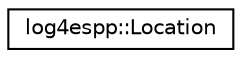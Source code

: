 digraph G
{
  edge [fontname="Helvetica",fontsize="10",labelfontname="Helvetica",labelfontsize="10"];
  node [fontname="Helvetica",fontsize="10",shape=record];
  rankdir="LR";
  Node1 [label="log4espp::Location",height=0.2,width=0.4,color="black", fillcolor="white", style="filled",URL="$classlog4espp_1_1Location.html",tooltip="Location is a class containing file, line and function info; it specifies a location in a source file..."];
}
